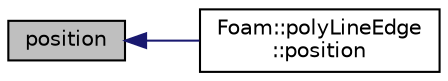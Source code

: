 digraph "position"
{
  bgcolor="transparent";
  edge [fontname="Helvetica",fontsize="10",labelfontname="Helvetica",labelfontsize="10"];
  node [fontname="Helvetica",fontsize="10",shape=record];
  rankdir="LR";
  Node1 [label="position",height=0.2,width=0.4,color="black", fillcolor="grey75", style="filled", fontcolor="black"];
  Node1 -> Node2 [dir="back",color="midnightblue",fontsize="10",style="solid",fontname="Helvetica"];
  Node2 [label="Foam::polyLineEdge\l::position",height=0.2,width=0.4,color="black",URL="$a01952.html#a34fba20c066401ebf043c0461554ad7b",tooltip="Return the point position corresponding to the curve parameter. "];
}
